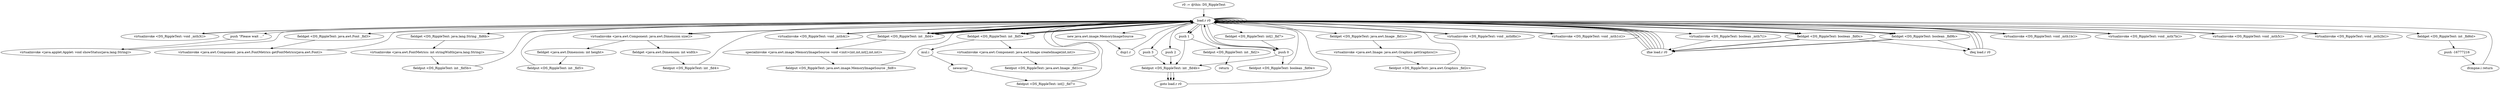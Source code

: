 digraph "" {
    "r0 := @this: DS_RippleText"
    "load.r r0"
    "r0 := @this: DS_RippleText"->"load.r r0";
    "virtualinvoke <DS_RippleText: void _mth3()>"
    "load.r r0"->"virtualinvoke <DS_RippleText: void _mth3()>";
    "virtualinvoke <DS_RippleText: void _mth3()>"->"load.r r0";
    "push \"Please wait ...\""
    "load.r r0"->"push \"Please wait ...\"";
    "virtualinvoke <java.applet.Applet: void showStatus(java.lang.String)>"
    "push \"Please wait ...\""->"virtualinvoke <java.applet.Applet: void showStatus(java.lang.String)>";
    "virtualinvoke <java.applet.Applet: void showStatus(java.lang.String)>"->"load.r r0";
    "load.r r0"->"load.r r0";
    "load.r r0"->"load.r r0";
    "fieldget <DS_RippleText: java.awt.Font _fld3>"
    "load.r r0"->"fieldget <DS_RippleText: java.awt.Font _fld3>";
    "virtualinvoke <java.awt.Component: java.awt.FontMetrics getFontMetrics(java.awt.Font)>"
    "fieldget <DS_RippleText: java.awt.Font _fld3>"->"virtualinvoke <java.awt.Component: java.awt.FontMetrics getFontMetrics(java.awt.Font)>";
    "virtualinvoke <java.awt.Component: java.awt.FontMetrics getFontMetrics(java.awt.Font)>"->"load.r r0";
    "fieldget <DS_RippleText: java.lang.String _fld6b>"
    "load.r r0"->"fieldget <DS_RippleText: java.lang.String _fld6b>";
    "virtualinvoke <java.awt.FontMetrics: int stringWidth(java.lang.String)>"
    "fieldget <DS_RippleText: java.lang.String _fld6b>"->"virtualinvoke <java.awt.FontMetrics: int stringWidth(java.lang.String)>";
    "fieldput <DS_RippleText: int _fld5b>"
    "virtualinvoke <java.awt.FontMetrics: int stringWidth(java.lang.String)>"->"fieldput <DS_RippleText: int _fld5b>";
    "fieldput <DS_RippleText: int _fld5b>"->"load.r r0";
    "load.r r0"->"load.r r0";
    "virtualinvoke <java.awt.Component: java.awt.Dimension size()>"
    "load.r r0"->"virtualinvoke <java.awt.Component: java.awt.Dimension size()>";
    "fieldget <java.awt.Dimension: int width>"
    "virtualinvoke <java.awt.Component: java.awt.Dimension size()>"->"fieldget <java.awt.Dimension: int width>";
    "fieldput <DS_RippleText: int _fld4>"
    "fieldget <java.awt.Dimension: int width>"->"fieldput <DS_RippleText: int _fld4>";
    "fieldput <DS_RippleText: int _fld4>"->"load.r r0";
    "load.r r0"->"load.r r0";
    "load.r r0"->"virtualinvoke <java.awt.Component: java.awt.Dimension size()>";
    "fieldget <java.awt.Dimension: int height>"
    "virtualinvoke <java.awt.Component: java.awt.Dimension size()>"->"fieldget <java.awt.Dimension: int height>";
    "fieldput <DS_RippleText: int _fld5>"
    "fieldget <java.awt.Dimension: int height>"->"fieldput <DS_RippleText: int _fld5>";
    "fieldput <DS_RippleText: int _fld5>"->"load.r r0";
    "virtualinvoke <DS_RippleText: void _mth4()>"
    "load.r r0"->"virtualinvoke <DS_RippleText: void _mth4()>";
    "virtualinvoke <DS_RippleText: void _mth4()>"->"load.r r0";
    "load.r r0"->"load.r r0";
    "fieldget <DS_RippleText: int _fld4>"
    "load.r r0"->"fieldget <DS_RippleText: int _fld4>";
    "fieldget <DS_RippleText: int _fld4>"->"load.r r0";
    "fieldget <DS_RippleText: int _fld5>"
    "load.r r0"->"fieldget <DS_RippleText: int _fld5>";
    "mul.i"
    "fieldget <DS_RippleText: int _fld5>"->"mul.i";
    "newarray"
    "mul.i"->"newarray";
    "fieldput <DS_RippleText: int[] _fld7>"
    "newarray"->"fieldput <DS_RippleText: int[] _fld7>";
    "fieldput <DS_RippleText: int[] _fld7>"->"load.r r0";
    "new java.awt.image.MemoryImageSource"
    "load.r r0"->"new java.awt.image.MemoryImageSource";
    "dup1.r"
    "new java.awt.image.MemoryImageSource"->"dup1.r";
    "dup1.r"->"load.r r0";
    "load.r r0"->"fieldget <DS_RippleText: int _fld4>";
    "fieldget <DS_RippleText: int _fld4>"->"load.r r0";
    "load.r r0"->"fieldget <DS_RippleText: int _fld5>";
    "fieldget <DS_RippleText: int _fld5>"->"load.r r0";
    "fieldget <DS_RippleText: int[] _fld7>"
    "load.r r0"->"fieldget <DS_RippleText: int[] _fld7>";
    "push 0"
    "fieldget <DS_RippleText: int[] _fld7>"->"push 0";
    "push 0"->"load.r r0";
    "load.r r0"->"fieldget <DS_RippleText: int _fld4>";
    "specialinvoke <java.awt.image.MemoryImageSource: void <init>(int,int,int[],int,int)>"
    "fieldget <DS_RippleText: int _fld4>"->"specialinvoke <java.awt.image.MemoryImageSource: void <init>(int,int,int[],int,int)>";
    "fieldput <DS_RippleText: java.awt.image.MemoryImageSource _fld8>"
    "specialinvoke <java.awt.image.MemoryImageSource: void <init>(int,int,int[],int,int)>"->"fieldput <DS_RippleText: java.awt.image.MemoryImageSource _fld8>";
    "fieldput <DS_RippleText: java.awt.image.MemoryImageSource _fld8>"->"load.r r0";
    "load.r r0"->"load.r r0";
    "load.r r0"->"load.r r0";
    "load.r r0"->"fieldget <DS_RippleText: int _fld4>";
    "fieldget <DS_RippleText: int _fld4>"->"load.r r0";
    "load.r r0"->"fieldget <DS_RippleText: int _fld5>";
    "virtualinvoke <java.awt.Component: java.awt.Image createImage(int,int)>"
    "fieldget <DS_RippleText: int _fld5>"->"virtualinvoke <java.awt.Component: java.awt.Image createImage(int,int)>";
    "fieldput <DS_RippleText: java.awt.Image _fld1c>"
    "virtualinvoke <java.awt.Component: java.awt.Image createImage(int,int)>"->"fieldput <DS_RippleText: java.awt.Image _fld1c>";
    "fieldput <DS_RippleText: java.awt.Image _fld1c>"->"load.r r0";
    "load.r r0"->"load.r r0";
    "fieldget <DS_RippleText: java.awt.Image _fld1c>"
    "load.r r0"->"fieldget <DS_RippleText: java.awt.Image _fld1c>";
    "virtualinvoke <java.awt.Image: java.awt.Graphics getGraphics()>"
    "fieldget <DS_RippleText: java.awt.Image _fld1c>"->"virtualinvoke <java.awt.Image: java.awt.Graphics getGraphics()>";
    "fieldput <DS_RippleText: java.awt.Graphics _fld2c>"
    "virtualinvoke <java.awt.Image: java.awt.Graphics getGraphics()>"->"fieldput <DS_RippleText: java.awt.Graphics _fld2c>";
    "fieldput <DS_RippleText: java.awt.Graphics _fld2c>"->"load.r r0";
    "virtualinvoke <DS_RippleText: void _mth8b()>"
    "load.r r0"->"virtualinvoke <DS_RippleText: void _mth8b()>";
    "virtualinvoke <DS_RippleText: void _mth8b()>"->"load.r r0";
    "virtualinvoke <DS_RippleText: void _mth1c()>"
    "load.r r0"->"virtualinvoke <DS_RippleText: void _mth1c()>";
    "virtualinvoke <DS_RippleText: void _mth1c()>"->"load.r r0";
    "fieldget <DS_RippleText: boolean _fld9b>"
    "load.r r0"->"fieldget <DS_RippleText: boolean _fld9b>";
    "ifne load.r r0"
    "fieldget <DS_RippleText: boolean _fld9b>"->"ifne load.r r0";
    "ifne load.r r0"->"load.r r0";
    "fieldget <DS_RippleText: boolean _fld0c>"
    "load.r r0"->"fieldget <DS_RippleText: boolean _fld0c>";
    "fieldget <DS_RippleText: boolean _fld0c>"->"ifne load.r r0";
    "ifne load.r r0"->"load.r r0";
    "load.r r0"->"push 0";
    "fieldput <DS_RippleText: int _fld4b>"
    "push 0"->"fieldput <DS_RippleText: int _fld4b>";
    "goto load.r r0"
    "fieldput <DS_RippleText: int _fld4b>"->"goto load.r r0";
    "goto load.r r0"->"load.r r0";
    "virtualinvoke <DS_RippleText: void _mth1b()>"
    "load.r r0"->"virtualinvoke <DS_RippleText: void _mth1b()>";
    "virtualinvoke <DS_RippleText: void _mth1b()>"->"load.r r0";
    "virtualinvoke <DS_RippleText: void _mth7b()>"
    "load.r r0"->"virtualinvoke <DS_RippleText: void _mth7b()>";
    "virtualinvoke <DS_RippleText: void _mth7b()>"->"load.r r0";
    "virtualinvoke <DS_RippleText: boolean _mth7()>"
    "load.r r0"->"virtualinvoke <DS_RippleText: boolean _mth7()>";
    "virtualinvoke <DS_RippleText: boolean _mth7()>"->"ifne load.r r0";
    "ifne load.r r0"->"load.r r0";
    "load.r r0"->"push 0";
    "fieldput <DS_RippleText: boolean _fld0e>"
    "push 0"->"fieldput <DS_RippleText: boolean _fld0e>";
    "fieldput <DS_RippleText: boolean _fld0e>"->"load.r r0";
    "virtualinvoke <DS_RippleText: void _mth5()>"
    "load.r r0"->"virtualinvoke <DS_RippleText: void _mth5()>";
    "virtualinvoke <DS_RippleText: void _mth5()>"->"load.r r0";
    "virtualinvoke <DS_RippleText: void _mth2b()>"
    "load.r r0"->"virtualinvoke <DS_RippleText: void _mth2b()>";
    "virtualinvoke <DS_RippleText: void _mth2b()>"->"load.r r0";
    "fieldget <DS_RippleText: int _fld6d>"
    "load.r r0"->"fieldget <DS_RippleText: int _fld6d>";
    "push -16777216"
    "fieldget <DS_RippleText: int _fld6d>"->"push -16777216";
    "ifcmpne.i return"
    "push -16777216"->"ifcmpne.i return";
    "ifcmpne.i return"->"load.r r0";
    "push 1"
    "load.r r0"->"push 1";
    "fieldput <DS_RippleText: int _fld2>"
    "push 1"->"fieldput <DS_RippleText: int _fld2>";
    "return"
    "fieldput <DS_RippleText: int _fld2>"->"return";
    "ifne load.r r0"->"load.r r0";
    "load.r r0"->"fieldget <DS_RippleText: boolean _fld9b>";
    "ifeq load.r r0"
    "fieldget <DS_RippleText: boolean _fld9b>"->"ifeq load.r r0";
    "ifeq load.r r0"->"load.r r0";
    "load.r r0"->"fieldget <DS_RippleText: boolean _fld0c>";
    "fieldget <DS_RippleText: boolean _fld0c>"->"ifne load.r r0";
    "ifne load.r r0"->"load.r r0";
    "load.r r0"->"push 1";
    "push 1"->"fieldput <DS_RippleText: int _fld4b>";
    "fieldput <DS_RippleText: int _fld4b>"->"goto load.r r0";
    "ifne load.r r0"->"load.r r0";
    "load.r r0"->"fieldget <DS_RippleText: boolean _fld9b>";
    "fieldget <DS_RippleText: boolean _fld9b>"->"ifne load.r r0";
    "ifne load.r r0"->"load.r r0";
    "load.r r0"->"fieldget <DS_RippleText: boolean _fld0c>";
    "fieldget <DS_RippleText: boolean _fld0c>"->"ifeq load.r r0";
    "ifeq load.r r0"->"load.r r0";
    "push 2"
    "load.r r0"->"push 2";
    "push 2"->"fieldput <DS_RippleText: int _fld4b>";
    "fieldput <DS_RippleText: int _fld4b>"->"goto load.r r0";
    "ifeq load.r r0"->"load.r r0";
    "push 3"
    "load.r r0"->"push 3";
    "push 3"->"fieldput <DS_RippleText: int _fld4b>";
}
